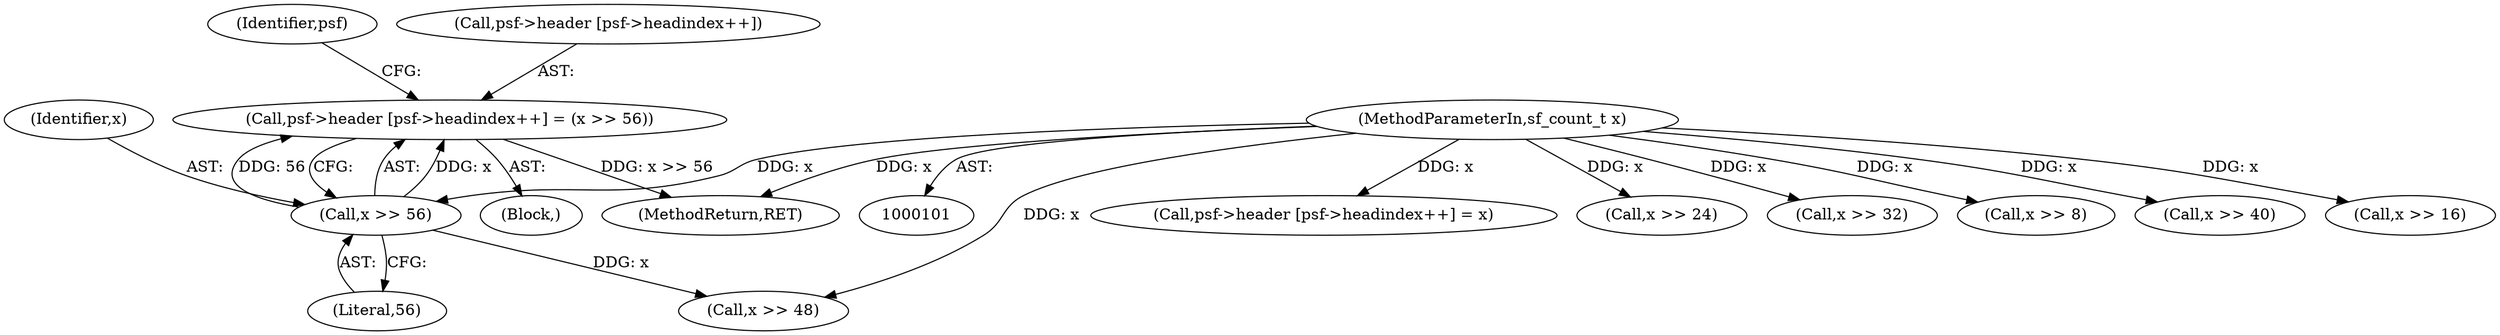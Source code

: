 digraph "1_libsndfile_708e996c87c5fae77b104ccfeb8f6db784c32074_2@array" {
"1000117" [label="(Call,psf->header [psf->headindex++] = (x >> 56))"];
"1000126" [label="(Call,x >> 56)"];
"1000103" [label="(MethodParameterIn,sf_count_t x)"];
"1000211" [label="(MethodReturn,RET)"];
"1000201" [label="(Call,psf->header [psf->headindex++] = x)"];
"1000117" [label="(Call,psf->header [psf->headindex++] = (x >> 56))"];
"1000132" [label="(Identifier,psf)"];
"1000126" [label="(Call,x >> 56)"];
"1000174" [label="(Call,x >> 24)"];
"1000127" [label="(Identifier,x)"];
"1000162" [label="(Call,x >> 32)"];
"1000198" [label="(Call,x >> 8)"];
"1000128" [label="(Literal,56)"];
"1000150" [label="(Call,x >> 40)"];
"1000103" [label="(MethodParameterIn,sf_count_t x)"];
"1000186" [label="(Call,x >> 16)"];
"1000118" [label="(Call,psf->header [psf->headindex++])"];
"1000138" [label="(Call,x >> 48)"];
"1000116" [label="(Block,)"];
"1000117" -> "1000116"  [label="AST: "];
"1000117" -> "1000126"  [label="CFG: "];
"1000118" -> "1000117"  [label="AST: "];
"1000126" -> "1000117"  [label="AST: "];
"1000132" -> "1000117"  [label="CFG: "];
"1000117" -> "1000211"  [label="DDG: x >> 56"];
"1000126" -> "1000117"  [label="DDG: x"];
"1000126" -> "1000117"  [label="DDG: 56"];
"1000126" -> "1000128"  [label="CFG: "];
"1000127" -> "1000126"  [label="AST: "];
"1000128" -> "1000126"  [label="AST: "];
"1000103" -> "1000126"  [label="DDG: x"];
"1000126" -> "1000138"  [label="DDG: x"];
"1000103" -> "1000101"  [label="AST: "];
"1000103" -> "1000211"  [label="DDG: x"];
"1000103" -> "1000138"  [label="DDG: x"];
"1000103" -> "1000150"  [label="DDG: x"];
"1000103" -> "1000162"  [label="DDG: x"];
"1000103" -> "1000174"  [label="DDG: x"];
"1000103" -> "1000186"  [label="DDG: x"];
"1000103" -> "1000198"  [label="DDG: x"];
"1000103" -> "1000201"  [label="DDG: x"];
}
